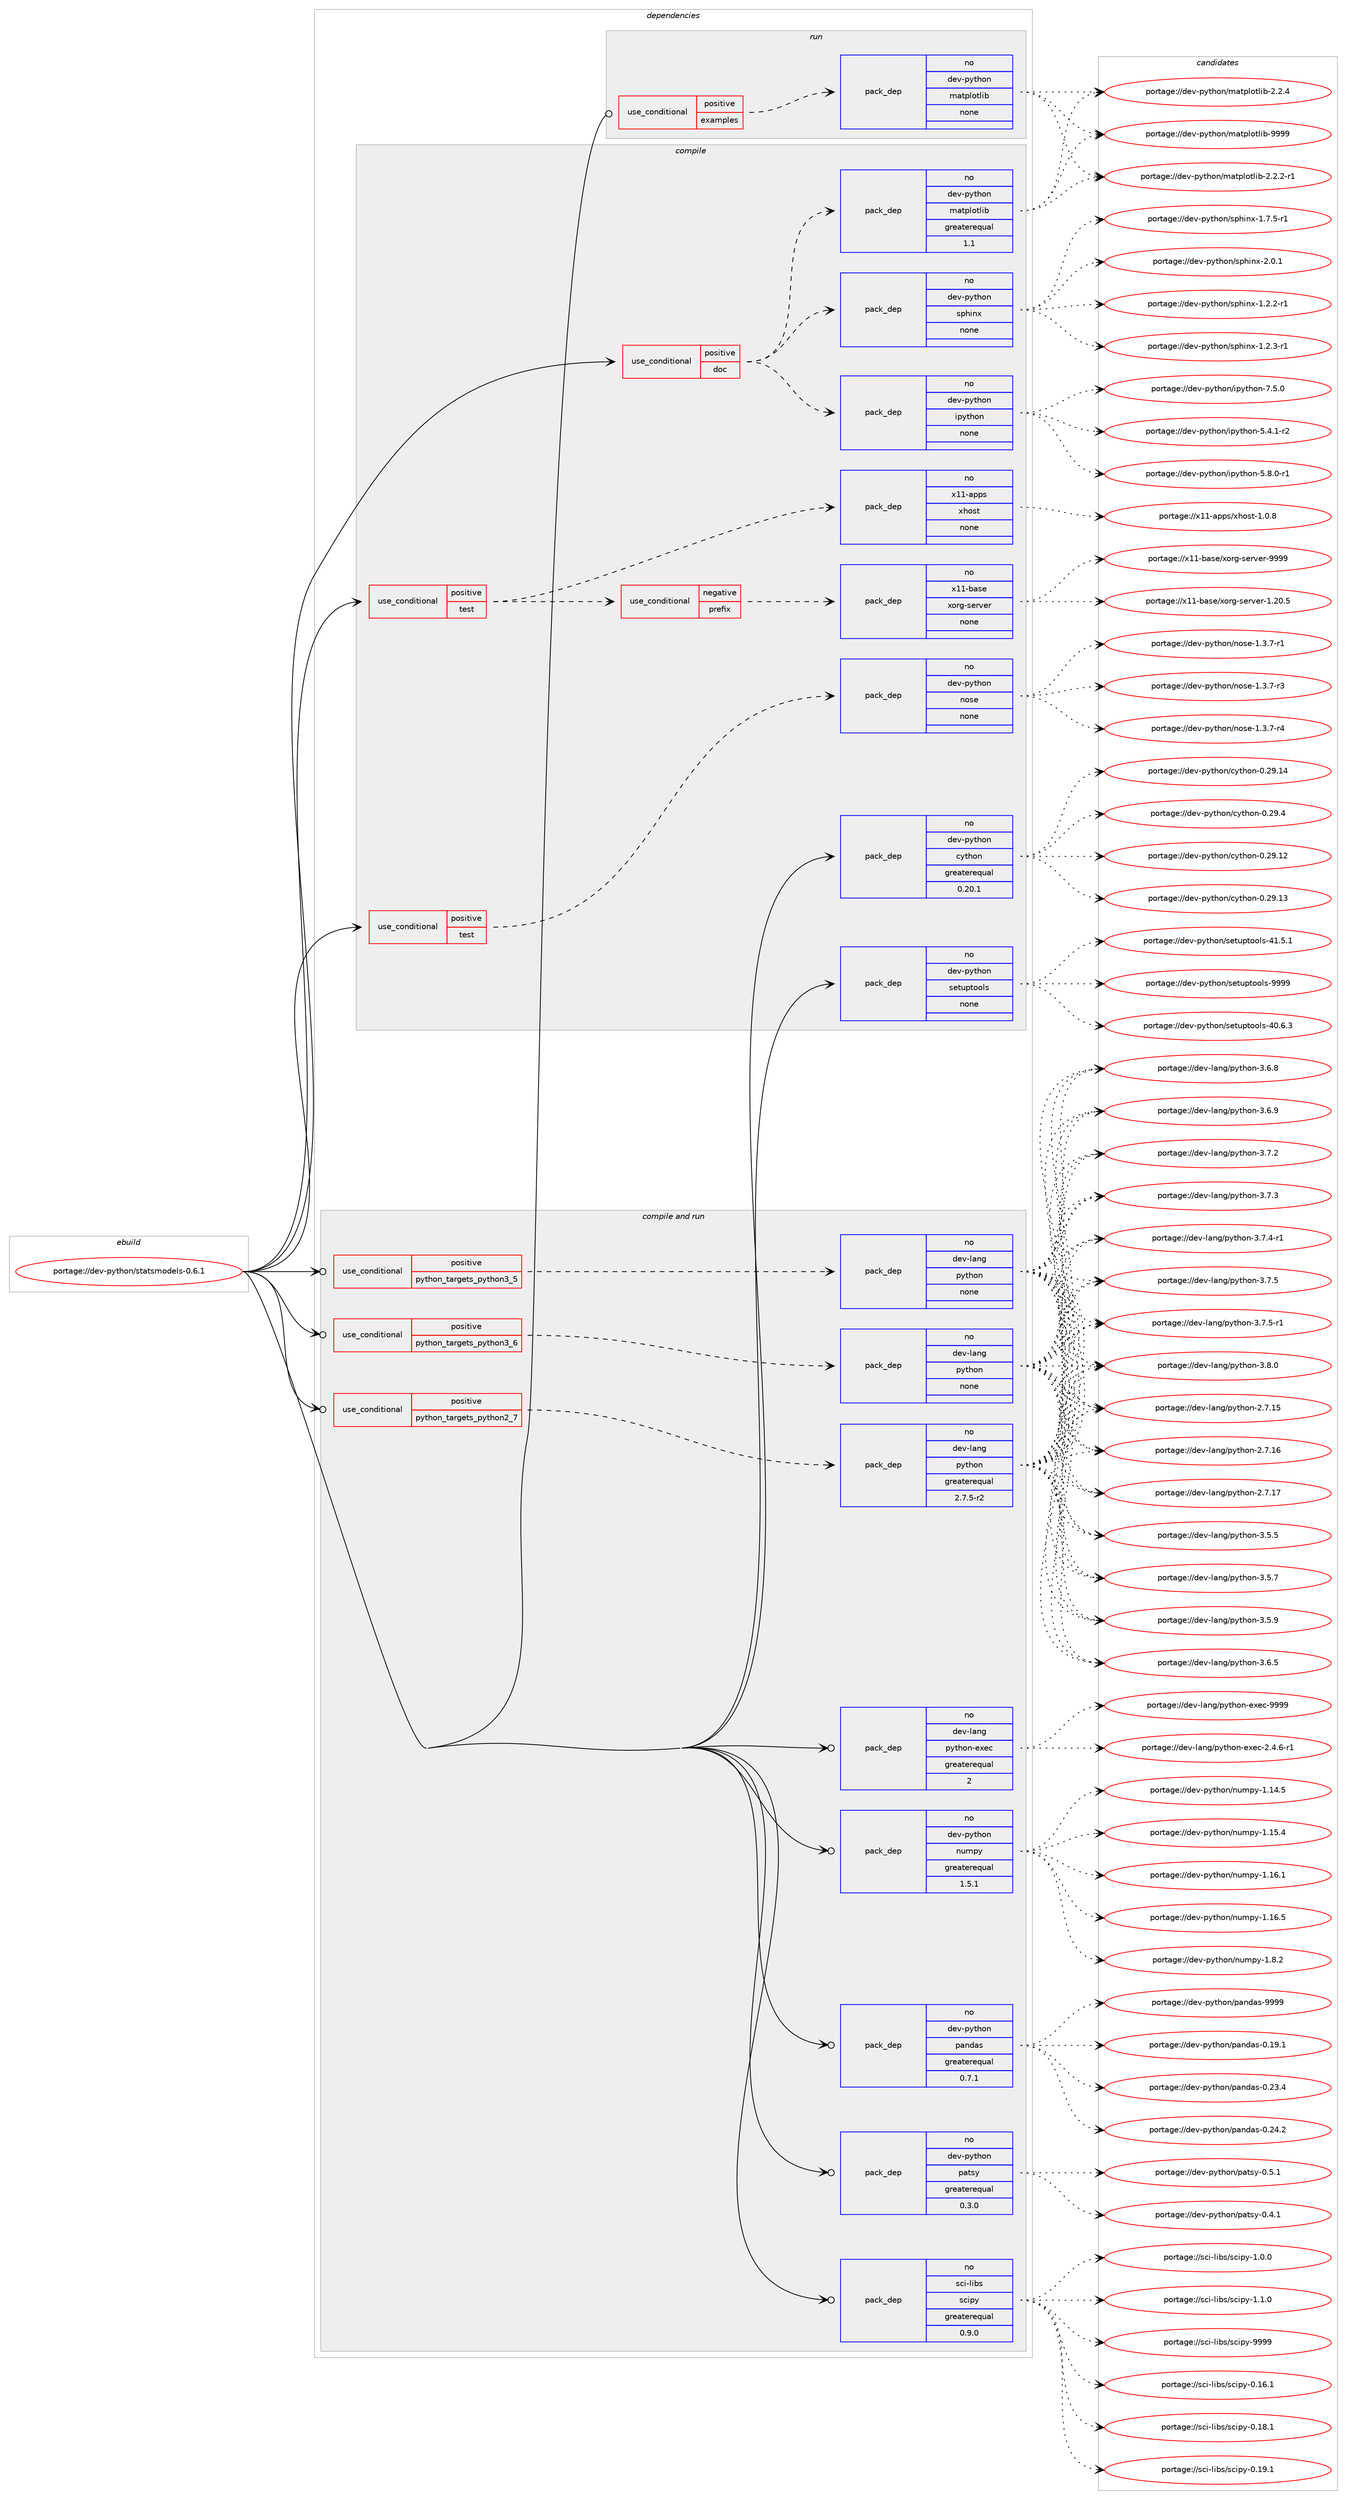 digraph prolog {

# *************
# Graph options
# *************

newrank=true;
concentrate=true;
compound=true;
graph [rankdir=LR,fontname=Helvetica,fontsize=10,ranksep=1.5];#, ranksep=2.5, nodesep=0.2];
edge  [arrowhead=vee];
node  [fontname=Helvetica,fontsize=10];

# **********
# The ebuild
# **********

subgraph cluster_leftcol {
color=gray;
rank=same;
label=<<i>ebuild</i>>;
id [label="portage://dev-python/statsmodels-0.6.1", color=red, width=4, href="../dev-python/statsmodels-0.6.1.svg"];
}

# ****************
# The dependencies
# ****************

subgraph cluster_midcol {
color=gray;
label=<<i>dependencies</i>>;
subgraph cluster_compile {
fillcolor="#eeeeee";
style=filled;
label=<<i>compile</i>>;
subgraph cond39251 {
dependency174162 [label=<<TABLE BORDER="0" CELLBORDER="1" CELLSPACING="0" CELLPADDING="4"><TR><TD ROWSPAN="3" CELLPADDING="10">use_conditional</TD></TR><TR><TD>positive</TD></TR><TR><TD>doc</TD></TR></TABLE>>, shape=none, color=red];
subgraph pack131508 {
dependency174163 [label=<<TABLE BORDER="0" CELLBORDER="1" CELLSPACING="0" CELLPADDING="4" WIDTH="220"><TR><TD ROWSPAN="6" CELLPADDING="30">pack_dep</TD></TR><TR><TD WIDTH="110">no</TD></TR><TR><TD>dev-python</TD></TR><TR><TD>matplotlib</TD></TR><TR><TD>greaterequal</TD></TR><TR><TD>1.1</TD></TR></TABLE>>, shape=none, color=blue];
}
dependency174162:e -> dependency174163:w [weight=20,style="dashed",arrowhead="vee"];
subgraph pack131509 {
dependency174164 [label=<<TABLE BORDER="0" CELLBORDER="1" CELLSPACING="0" CELLPADDING="4" WIDTH="220"><TR><TD ROWSPAN="6" CELLPADDING="30">pack_dep</TD></TR><TR><TD WIDTH="110">no</TD></TR><TR><TD>dev-python</TD></TR><TR><TD>sphinx</TD></TR><TR><TD>none</TD></TR><TR><TD></TD></TR></TABLE>>, shape=none, color=blue];
}
dependency174162:e -> dependency174164:w [weight=20,style="dashed",arrowhead="vee"];
subgraph pack131510 {
dependency174165 [label=<<TABLE BORDER="0" CELLBORDER="1" CELLSPACING="0" CELLPADDING="4" WIDTH="220"><TR><TD ROWSPAN="6" CELLPADDING="30">pack_dep</TD></TR><TR><TD WIDTH="110">no</TD></TR><TR><TD>dev-python</TD></TR><TR><TD>ipython</TD></TR><TR><TD>none</TD></TR><TR><TD></TD></TR></TABLE>>, shape=none, color=blue];
}
dependency174162:e -> dependency174165:w [weight=20,style="dashed",arrowhead="vee"];
}
id:e -> dependency174162:w [weight=20,style="solid",arrowhead="vee"];
subgraph cond39252 {
dependency174166 [label=<<TABLE BORDER="0" CELLBORDER="1" CELLSPACING="0" CELLPADDING="4"><TR><TD ROWSPAN="3" CELLPADDING="10">use_conditional</TD></TR><TR><TD>positive</TD></TR><TR><TD>test</TD></TR></TABLE>>, shape=none, color=red];
subgraph cond39253 {
dependency174167 [label=<<TABLE BORDER="0" CELLBORDER="1" CELLSPACING="0" CELLPADDING="4"><TR><TD ROWSPAN="3" CELLPADDING="10">use_conditional</TD></TR><TR><TD>negative</TD></TR><TR><TD>prefix</TD></TR></TABLE>>, shape=none, color=red];
subgraph pack131511 {
dependency174168 [label=<<TABLE BORDER="0" CELLBORDER="1" CELLSPACING="0" CELLPADDING="4" WIDTH="220"><TR><TD ROWSPAN="6" CELLPADDING="30">pack_dep</TD></TR><TR><TD WIDTH="110">no</TD></TR><TR><TD>x11-base</TD></TR><TR><TD>xorg-server</TD></TR><TR><TD>none</TD></TR><TR><TD></TD></TR></TABLE>>, shape=none, color=blue];
}
dependency174167:e -> dependency174168:w [weight=20,style="dashed",arrowhead="vee"];
}
dependency174166:e -> dependency174167:w [weight=20,style="dashed",arrowhead="vee"];
subgraph pack131512 {
dependency174169 [label=<<TABLE BORDER="0" CELLBORDER="1" CELLSPACING="0" CELLPADDING="4" WIDTH="220"><TR><TD ROWSPAN="6" CELLPADDING="30">pack_dep</TD></TR><TR><TD WIDTH="110">no</TD></TR><TR><TD>x11-apps</TD></TR><TR><TD>xhost</TD></TR><TR><TD>none</TD></TR><TR><TD></TD></TR></TABLE>>, shape=none, color=blue];
}
dependency174166:e -> dependency174169:w [weight=20,style="dashed",arrowhead="vee"];
}
id:e -> dependency174166:w [weight=20,style="solid",arrowhead="vee"];
subgraph cond39254 {
dependency174170 [label=<<TABLE BORDER="0" CELLBORDER="1" CELLSPACING="0" CELLPADDING="4"><TR><TD ROWSPAN="3" CELLPADDING="10">use_conditional</TD></TR><TR><TD>positive</TD></TR><TR><TD>test</TD></TR></TABLE>>, shape=none, color=red];
subgraph pack131513 {
dependency174171 [label=<<TABLE BORDER="0" CELLBORDER="1" CELLSPACING="0" CELLPADDING="4" WIDTH="220"><TR><TD ROWSPAN="6" CELLPADDING="30">pack_dep</TD></TR><TR><TD WIDTH="110">no</TD></TR><TR><TD>dev-python</TD></TR><TR><TD>nose</TD></TR><TR><TD>none</TD></TR><TR><TD></TD></TR></TABLE>>, shape=none, color=blue];
}
dependency174170:e -> dependency174171:w [weight=20,style="dashed",arrowhead="vee"];
}
id:e -> dependency174170:w [weight=20,style="solid",arrowhead="vee"];
subgraph pack131514 {
dependency174172 [label=<<TABLE BORDER="0" CELLBORDER="1" CELLSPACING="0" CELLPADDING="4" WIDTH="220"><TR><TD ROWSPAN="6" CELLPADDING="30">pack_dep</TD></TR><TR><TD WIDTH="110">no</TD></TR><TR><TD>dev-python</TD></TR><TR><TD>cython</TD></TR><TR><TD>greaterequal</TD></TR><TR><TD>0.20.1</TD></TR></TABLE>>, shape=none, color=blue];
}
id:e -> dependency174172:w [weight=20,style="solid",arrowhead="vee"];
subgraph pack131515 {
dependency174173 [label=<<TABLE BORDER="0" CELLBORDER="1" CELLSPACING="0" CELLPADDING="4" WIDTH="220"><TR><TD ROWSPAN="6" CELLPADDING="30">pack_dep</TD></TR><TR><TD WIDTH="110">no</TD></TR><TR><TD>dev-python</TD></TR><TR><TD>setuptools</TD></TR><TR><TD>none</TD></TR><TR><TD></TD></TR></TABLE>>, shape=none, color=blue];
}
id:e -> dependency174173:w [weight=20,style="solid",arrowhead="vee"];
}
subgraph cluster_compileandrun {
fillcolor="#eeeeee";
style=filled;
label=<<i>compile and run</i>>;
subgraph cond39255 {
dependency174174 [label=<<TABLE BORDER="0" CELLBORDER="1" CELLSPACING="0" CELLPADDING="4"><TR><TD ROWSPAN="3" CELLPADDING="10">use_conditional</TD></TR><TR><TD>positive</TD></TR><TR><TD>python_targets_python2_7</TD></TR></TABLE>>, shape=none, color=red];
subgraph pack131516 {
dependency174175 [label=<<TABLE BORDER="0" CELLBORDER="1" CELLSPACING="0" CELLPADDING="4" WIDTH="220"><TR><TD ROWSPAN="6" CELLPADDING="30">pack_dep</TD></TR><TR><TD WIDTH="110">no</TD></TR><TR><TD>dev-lang</TD></TR><TR><TD>python</TD></TR><TR><TD>greaterequal</TD></TR><TR><TD>2.7.5-r2</TD></TR></TABLE>>, shape=none, color=blue];
}
dependency174174:e -> dependency174175:w [weight=20,style="dashed",arrowhead="vee"];
}
id:e -> dependency174174:w [weight=20,style="solid",arrowhead="odotvee"];
subgraph cond39256 {
dependency174176 [label=<<TABLE BORDER="0" CELLBORDER="1" CELLSPACING="0" CELLPADDING="4"><TR><TD ROWSPAN="3" CELLPADDING="10">use_conditional</TD></TR><TR><TD>positive</TD></TR><TR><TD>python_targets_python3_5</TD></TR></TABLE>>, shape=none, color=red];
subgraph pack131517 {
dependency174177 [label=<<TABLE BORDER="0" CELLBORDER="1" CELLSPACING="0" CELLPADDING="4" WIDTH="220"><TR><TD ROWSPAN="6" CELLPADDING="30">pack_dep</TD></TR><TR><TD WIDTH="110">no</TD></TR><TR><TD>dev-lang</TD></TR><TR><TD>python</TD></TR><TR><TD>none</TD></TR><TR><TD></TD></TR></TABLE>>, shape=none, color=blue];
}
dependency174176:e -> dependency174177:w [weight=20,style="dashed",arrowhead="vee"];
}
id:e -> dependency174176:w [weight=20,style="solid",arrowhead="odotvee"];
subgraph cond39257 {
dependency174178 [label=<<TABLE BORDER="0" CELLBORDER="1" CELLSPACING="0" CELLPADDING="4"><TR><TD ROWSPAN="3" CELLPADDING="10">use_conditional</TD></TR><TR><TD>positive</TD></TR><TR><TD>python_targets_python3_6</TD></TR></TABLE>>, shape=none, color=red];
subgraph pack131518 {
dependency174179 [label=<<TABLE BORDER="0" CELLBORDER="1" CELLSPACING="0" CELLPADDING="4" WIDTH="220"><TR><TD ROWSPAN="6" CELLPADDING="30">pack_dep</TD></TR><TR><TD WIDTH="110">no</TD></TR><TR><TD>dev-lang</TD></TR><TR><TD>python</TD></TR><TR><TD>none</TD></TR><TR><TD></TD></TR></TABLE>>, shape=none, color=blue];
}
dependency174178:e -> dependency174179:w [weight=20,style="dashed",arrowhead="vee"];
}
id:e -> dependency174178:w [weight=20,style="solid",arrowhead="odotvee"];
subgraph pack131519 {
dependency174180 [label=<<TABLE BORDER="0" CELLBORDER="1" CELLSPACING="0" CELLPADDING="4" WIDTH="220"><TR><TD ROWSPAN="6" CELLPADDING="30">pack_dep</TD></TR><TR><TD WIDTH="110">no</TD></TR><TR><TD>dev-lang</TD></TR><TR><TD>python-exec</TD></TR><TR><TD>greaterequal</TD></TR><TR><TD>2</TD></TR></TABLE>>, shape=none, color=blue];
}
id:e -> dependency174180:w [weight=20,style="solid",arrowhead="odotvee"];
subgraph pack131520 {
dependency174181 [label=<<TABLE BORDER="0" CELLBORDER="1" CELLSPACING="0" CELLPADDING="4" WIDTH="220"><TR><TD ROWSPAN="6" CELLPADDING="30">pack_dep</TD></TR><TR><TD WIDTH="110">no</TD></TR><TR><TD>dev-python</TD></TR><TR><TD>numpy</TD></TR><TR><TD>greaterequal</TD></TR><TR><TD>1.5.1</TD></TR></TABLE>>, shape=none, color=blue];
}
id:e -> dependency174181:w [weight=20,style="solid",arrowhead="odotvee"];
subgraph pack131521 {
dependency174182 [label=<<TABLE BORDER="0" CELLBORDER="1" CELLSPACING="0" CELLPADDING="4" WIDTH="220"><TR><TD ROWSPAN="6" CELLPADDING="30">pack_dep</TD></TR><TR><TD WIDTH="110">no</TD></TR><TR><TD>dev-python</TD></TR><TR><TD>pandas</TD></TR><TR><TD>greaterequal</TD></TR><TR><TD>0.7.1</TD></TR></TABLE>>, shape=none, color=blue];
}
id:e -> dependency174182:w [weight=20,style="solid",arrowhead="odotvee"];
subgraph pack131522 {
dependency174183 [label=<<TABLE BORDER="0" CELLBORDER="1" CELLSPACING="0" CELLPADDING="4" WIDTH="220"><TR><TD ROWSPAN="6" CELLPADDING="30">pack_dep</TD></TR><TR><TD WIDTH="110">no</TD></TR><TR><TD>dev-python</TD></TR><TR><TD>patsy</TD></TR><TR><TD>greaterequal</TD></TR><TR><TD>0.3.0</TD></TR></TABLE>>, shape=none, color=blue];
}
id:e -> dependency174183:w [weight=20,style="solid",arrowhead="odotvee"];
subgraph pack131523 {
dependency174184 [label=<<TABLE BORDER="0" CELLBORDER="1" CELLSPACING="0" CELLPADDING="4" WIDTH="220"><TR><TD ROWSPAN="6" CELLPADDING="30">pack_dep</TD></TR><TR><TD WIDTH="110">no</TD></TR><TR><TD>sci-libs</TD></TR><TR><TD>scipy</TD></TR><TR><TD>greaterequal</TD></TR><TR><TD>0.9.0</TD></TR></TABLE>>, shape=none, color=blue];
}
id:e -> dependency174184:w [weight=20,style="solid",arrowhead="odotvee"];
}
subgraph cluster_run {
fillcolor="#eeeeee";
style=filled;
label=<<i>run</i>>;
subgraph cond39258 {
dependency174185 [label=<<TABLE BORDER="0" CELLBORDER="1" CELLSPACING="0" CELLPADDING="4"><TR><TD ROWSPAN="3" CELLPADDING="10">use_conditional</TD></TR><TR><TD>positive</TD></TR><TR><TD>examples</TD></TR></TABLE>>, shape=none, color=red];
subgraph pack131524 {
dependency174186 [label=<<TABLE BORDER="0" CELLBORDER="1" CELLSPACING="0" CELLPADDING="4" WIDTH="220"><TR><TD ROWSPAN="6" CELLPADDING="30">pack_dep</TD></TR><TR><TD WIDTH="110">no</TD></TR><TR><TD>dev-python</TD></TR><TR><TD>matplotlib</TD></TR><TR><TD>none</TD></TR><TR><TD></TD></TR></TABLE>>, shape=none, color=blue];
}
dependency174185:e -> dependency174186:w [weight=20,style="dashed",arrowhead="vee"];
}
id:e -> dependency174185:w [weight=20,style="solid",arrowhead="odot"];
}
}

# **************
# The candidates
# **************

subgraph cluster_choices {
rank=same;
color=gray;
label=<<i>candidates</i>>;

subgraph choice131508 {
color=black;
nodesep=1;
choiceportage100101118451121211161041111104710997116112108111116108105984550465046504511449 [label="portage://dev-python/matplotlib-2.2.2-r1", color=red, width=4,href="../dev-python/matplotlib-2.2.2-r1.svg"];
choiceportage10010111845112121116104111110471099711611210811111610810598455046504652 [label="portage://dev-python/matplotlib-2.2.4", color=red, width=4,href="../dev-python/matplotlib-2.2.4.svg"];
choiceportage100101118451121211161041111104710997116112108111116108105984557575757 [label="portage://dev-python/matplotlib-9999", color=red, width=4,href="../dev-python/matplotlib-9999.svg"];
dependency174163:e -> choiceportage100101118451121211161041111104710997116112108111116108105984550465046504511449:w [style=dotted,weight="100"];
dependency174163:e -> choiceportage10010111845112121116104111110471099711611210811111610810598455046504652:w [style=dotted,weight="100"];
dependency174163:e -> choiceportage100101118451121211161041111104710997116112108111116108105984557575757:w [style=dotted,weight="100"];
}
subgraph choice131509 {
color=black;
nodesep=1;
choiceportage10010111845112121116104111110471151121041051101204549465046504511449 [label="portage://dev-python/sphinx-1.2.2-r1", color=red, width=4,href="../dev-python/sphinx-1.2.2-r1.svg"];
choiceportage10010111845112121116104111110471151121041051101204549465046514511449 [label="portage://dev-python/sphinx-1.2.3-r1", color=red, width=4,href="../dev-python/sphinx-1.2.3-r1.svg"];
choiceportage10010111845112121116104111110471151121041051101204549465546534511449 [label="portage://dev-python/sphinx-1.7.5-r1", color=red, width=4,href="../dev-python/sphinx-1.7.5-r1.svg"];
choiceportage1001011184511212111610411111047115112104105110120455046484649 [label="portage://dev-python/sphinx-2.0.1", color=red, width=4,href="../dev-python/sphinx-2.0.1.svg"];
dependency174164:e -> choiceportage10010111845112121116104111110471151121041051101204549465046504511449:w [style=dotted,weight="100"];
dependency174164:e -> choiceportage10010111845112121116104111110471151121041051101204549465046514511449:w [style=dotted,weight="100"];
dependency174164:e -> choiceportage10010111845112121116104111110471151121041051101204549465546534511449:w [style=dotted,weight="100"];
dependency174164:e -> choiceportage1001011184511212111610411111047115112104105110120455046484649:w [style=dotted,weight="100"];
}
subgraph choice131510 {
color=black;
nodesep=1;
choiceportage10010111845112121116104111110471051121211161041111104553465246494511450 [label="portage://dev-python/ipython-5.4.1-r2", color=red, width=4,href="../dev-python/ipython-5.4.1-r2.svg"];
choiceportage10010111845112121116104111110471051121211161041111104553465646484511449 [label="portage://dev-python/ipython-5.8.0-r1", color=red, width=4,href="../dev-python/ipython-5.8.0-r1.svg"];
choiceportage1001011184511212111610411111047105112121116104111110455546534648 [label="portage://dev-python/ipython-7.5.0", color=red, width=4,href="../dev-python/ipython-7.5.0.svg"];
dependency174165:e -> choiceportage10010111845112121116104111110471051121211161041111104553465246494511450:w [style=dotted,weight="100"];
dependency174165:e -> choiceportage10010111845112121116104111110471051121211161041111104553465646484511449:w [style=dotted,weight="100"];
dependency174165:e -> choiceportage1001011184511212111610411111047105112121116104111110455546534648:w [style=dotted,weight="100"];
}
subgraph choice131511 {
color=black;
nodesep=1;
choiceportage1204949459897115101471201111141034511510111411810111445494650484653 [label="portage://x11-base/xorg-server-1.20.5", color=red, width=4,href="../x11-base/xorg-server-1.20.5.svg"];
choiceportage120494945989711510147120111114103451151011141181011144557575757 [label="portage://x11-base/xorg-server-9999", color=red, width=4,href="../x11-base/xorg-server-9999.svg"];
dependency174168:e -> choiceportage1204949459897115101471201111141034511510111411810111445494650484653:w [style=dotted,weight="100"];
dependency174168:e -> choiceportage120494945989711510147120111114103451151011141181011144557575757:w [style=dotted,weight="100"];
}
subgraph choice131512 {
color=black;
nodesep=1;
choiceportage1204949459711211211547120104111115116454946484656 [label="portage://x11-apps/xhost-1.0.8", color=red, width=4,href="../x11-apps/xhost-1.0.8.svg"];
dependency174169:e -> choiceportage1204949459711211211547120104111115116454946484656:w [style=dotted,weight="100"];
}
subgraph choice131513 {
color=black;
nodesep=1;
choiceportage10010111845112121116104111110471101111151014549465146554511449 [label="portage://dev-python/nose-1.3.7-r1", color=red, width=4,href="../dev-python/nose-1.3.7-r1.svg"];
choiceportage10010111845112121116104111110471101111151014549465146554511451 [label="portage://dev-python/nose-1.3.7-r3", color=red, width=4,href="../dev-python/nose-1.3.7-r3.svg"];
choiceportage10010111845112121116104111110471101111151014549465146554511452 [label="portage://dev-python/nose-1.3.7-r4", color=red, width=4,href="../dev-python/nose-1.3.7-r4.svg"];
dependency174171:e -> choiceportage10010111845112121116104111110471101111151014549465146554511449:w [style=dotted,weight="100"];
dependency174171:e -> choiceportage10010111845112121116104111110471101111151014549465146554511451:w [style=dotted,weight="100"];
dependency174171:e -> choiceportage10010111845112121116104111110471101111151014549465146554511452:w [style=dotted,weight="100"];
}
subgraph choice131514 {
color=black;
nodesep=1;
choiceportage1001011184511212111610411111047991211161041111104548465057464950 [label="portage://dev-python/cython-0.29.12", color=red, width=4,href="../dev-python/cython-0.29.12.svg"];
choiceportage1001011184511212111610411111047991211161041111104548465057464951 [label="portage://dev-python/cython-0.29.13", color=red, width=4,href="../dev-python/cython-0.29.13.svg"];
choiceportage1001011184511212111610411111047991211161041111104548465057464952 [label="portage://dev-python/cython-0.29.14", color=red, width=4,href="../dev-python/cython-0.29.14.svg"];
choiceportage10010111845112121116104111110479912111610411111045484650574652 [label="portage://dev-python/cython-0.29.4", color=red, width=4,href="../dev-python/cython-0.29.4.svg"];
dependency174172:e -> choiceportage1001011184511212111610411111047991211161041111104548465057464950:w [style=dotted,weight="100"];
dependency174172:e -> choiceportage1001011184511212111610411111047991211161041111104548465057464951:w [style=dotted,weight="100"];
dependency174172:e -> choiceportage1001011184511212111610411111047991211161041111104548465057464952:w [style=dotted,weight="100"];
dependency174172:e -> choiceportage10010111845112121116104111110479912111610411111045484650574652:w [style=dotted,weight="100"];
}
subgraph choice131515 {
color=black;
nodesep=1;
choiceportage100101118451121211161041111104711510111611711211611111110811545524846544651 [label="portage://dev-python/setuptools-40.6.3", color=red, width=4,href="../dev-python/setuptools-40.6.3.svg"];
choiceportage100101118451121211161041111104711510111611711211611111110811545524946534649 [label="portage://dev-python/setuptools-41.5.1", color=red, width=4,href="../dev-python/setuptools-41.5.1.svg"];
choiceportage10010111845112121116104111110471151011161171121161111111081154557575757 [label="portage://dev-python/setuptools-9999", color=red, width=4,href="../dev-python/setuptools-9999.svg"];
dependency174173:e -> choiceportage100101118451121211161041111104711510111611711211611111110811545524846544651:w [style=dotted,weight="100"];
dependency174173:e -> choiceportage100101118451121211161041111104711510111611711211611111110811545524946534649:w [style=dotted,weight="100"];
dependency174173:e -> choiceportage10010111845112121116104111110471151011161171121161111111081154557575757:w [style=dotted,weight="100"];
}
subgraph choice131516 {
color=black;
nodesep=1;
choiceportage10010111845108971101034711212111610411111045504655464953 [label="portage://dev-lang/python-2.7.15", color=red, width=4,href="../dev-lang/python-2.7.15.svg"];
choiceportage10010111845108971101034711212111610411111045504655464954 [label="portage://dev-lang/python-2.7.16", color=red, width=4,href="../dev-lang/python-2.7.16.svg"];
choiceportage10010111845108971101034711212111610411111045504655464955 [label="portage://dev-lang/python-2.7.17", color=red, width=4,href="../dev-lang/python-2.7.17.svg"];
choiceportage100101118451089711010347112121116104111110455146534653 [label="portage://dev-lang/python-3.5.5", color=red, width=4,href="../dev-lang/python-3.5.5.svg"];
choiceportage100101118451089711010347112121116104111110455146534655 [label="portage://dev-lang/python-3.5.7", color=red, width=4,href="../dev-lang/python-3.5.7.svg"];
choiceportage100101118451089711010347112121116104111110455146534657 [label="portage://dev-lang/python-3.5.9", color=red, width=4,href="../dev-lang/python-3.5.9.svg"];
choiceportage100101118451089711010347112121116104111110455146544653 [label="portage://dev-lang/python-3.6.5", color=red, width=4,href="../dev-lang/python-3.6.5.svg"];
choiceportage100101118451089711010347112121116104111110455146544656 [label="portage://dev-lang/python-3.6.8", color=red, width=4,href="../dev-lang/python-3.6.8.svg"];
choiceportage100101118451089711010347112121116104111110455146544657 [label="portage://dev-lang/python-3.6.9", color=red, width=4,href="../dev-lang/python-3.6.9.svg"];
choiceportage100101118451089711010347112121116104111110455146554650 [label="portage://dev-lang/python-3.7.2", color=red, width=4,href="../dev-lang/python-3.7.2.svg"];
choiceportage100101118451089711010347112121116104111110455146554651 [label="portage://dev-lang/python-3.7.3", color=red, width=4,href="../dev-lang/python-3.7.3.svg"];
choiceportage1001011184510897110103471121211161041111104551465546524511449 [label="portage://dev-lang/python-3.7.4-r1", color=red, width=4,href="../dev-lang/python-3.7.4-r1.svg"];
choiceportage100101118451089711010347112121116104111110455146554653 [label="portage://dev-lang/python-3.7.5", color=red, width=4,href="../dev-lang/python-3.7.5.svg"];
choiceportage1001011184510897110103471121211161041111104551465546534511449 [label="portage://dev-lang/python-3.7.5-r1", color=red, width=4,href="../dev-lang/python-3.7.5-r1.svg"];
choiceportage100101118451089711010347112121116104111110455146564648 [label="portage://dev-lang/python-3.8.0", color=red, width=4,href="../dev-lang/python-3.8.0.svg"];
dependency174175:e -> choiceportage10010111845108971101034711212111610411111045504655464953:w [style=dotted,weight="100"];
dependency174175:e -> choiceportage10010111845108971101034711212111610411111045504655464954:w [style=dotted,weight="100"];
dependency174175:e -> choiceportage10010111845108971101034711212111610411111045504655464955:w [style=dotted,weight="100"];
dependency174175:e -> choiceportage100101118451089711010347112121116104111110455146534653:w [style=dotted,weight="100"];
dependency174175:e -> choiceportage100101118451089711010347112121116104111110455146534655:w [style=dotted,weight="100"];
dependency174175:e -> choiceportage100101118451089711010347112121116104111110455146534657:w [style=dotted,weight="100"];
dependency174175:e -> choiceportage100101118451089711010347112121116104111110455146544653:w [style=dotted,weight="100"];
dependency174175:e -> choiceportage100101118451089711010347112121116104111110455146544656:w [style=dotted,weight="100"];
dependency174175:e -> choiceportage100101118451089711010347112121116104111110455146544657:w [style=dotted,weight="100"];
dependency174175:e -> choiceportage100101118451089711010347112121116104111110455146554650:w [style=dotted,weight="100"];
dependency174175:e -> choiceportage100101118451089711010347112121116104111110455146554651:w [style=dotted,weight="100"];
dependency174175:e -> choiceportage1001011184510897110103471121211161041111104551465546524511449:w [style=dotted,weight="100"];
dependency174175:e -> choiceportage100101118451089711010347112121116104111110455146554653:w [style=dotted,weight="100"];
dependency174175:e -> choiceportage1001011184510897110103471121211161041111104551465546534511449:w [style=dotted,weight="100"];
dependency174175:e -> choiceportage100101118451089711010347112121116104111110455146564648:w [style=dotted,weight="100"];
}
subgraph choice131517 {
color=black;
nodesep=1;
choiceportage10010111845108971101034711212111610411111045504655464953 [label="portage://dev-lang/python-2.7.15", color=red, width=4,href="../dev-lang/python-2.7.15.svg"];
choiceportage10010111845108971101034711212111610411111045504655464954 [label="portage://dev-lang/python-2.7.16", color=red, width=4,href="../dev-lang/python-2.7.16.svg"];
choiceportage10010111845108971101034711212111610411111045504655464955 [label="portage://dev-lang/python-2.7.17", color=red, width=4,href="../dev-lang/python-2.7.17.svg"];
choiceportage100101118451089711010347112121116104111110455146534653 [label="portage://dev-lang/python-3.5.5", color=red, width=4,href="../dev-lang/python-3.5.5.svg"];
choiceportage100101118451089711010347112121116104111110455146534655 [label="portage://dev-lang/python-3.5.7", color=red, width=4,href="../dev-lang/python-3.5.7.svg"];
choiceportage100101118451089711010347112121116104111110455146534657 [label="portage://dev-lang/python-3.5.9", color=red, width=4,href="../dev-lang/python-3.5.9.svg"];
choiceportage100101118451089711010347112121116104111110455146544653 [label="portage://dev-lang/python-3.6.5", color=red, width=4,href="../dev-lang/python-3.6.5.svg"];
choiceportage100101118451089711010347112121116104111110455146544656 [label="portage://dev-lang/python-3.6.8", color=red, width=4,href="../dev-lang/python-3.6.8.svg"];
choiceportage100101118451089711010347112121116104111110455146544657 [label="portage://dev-lang/python-3.6.9", color=red, width=4,href="../dev-lang/python-3.6.9.svg"];
choiceportage100101118451089711010347112121116104111110455146554650 [label="portage://dev-lang/python-3.7.2", color=red, width=4,href="../dev-lang/python-3.7.2.svg"];
choiceportage100101118451089711010347112121116104111110455146554651 [label="portage://dev-lang/python-3.7.3", color=red, width=4,href="../dev-lang/python-3.7.3.svg"];
choiceportage1001011184510897110103471121211161041111104551465546524511449 [label="portage://dev-lang/python-3.7.4-r1", color=red, width=4,href="../dev-lang/python-3.7.4-r1.svg"];
choiceportage100101118451089711010347112121116104111110455146554653 [label="portage://dev-lang/python-3.7.5", color=red, width=4,href="../dev-lang/python-3.7.5.svg"];
choiceportage1001011184510897110103471121211161041111104551465546534511449 [label="portage://dev-lang/python-3.7.5-r1", color=red, width=4,href="../dev-lang/python-3.7.5-r1.svg"];
choiceportage100101118451089711010347112121116104111110455146564648 [label="portage://dev-lang/python-3.8.0", color=red, width=4,href="../dev-lang/python-3.8.0.svg"];
dependency174177:e -> choiceportage10010111845108971101034711212111610411111045504655464953:w [style=dotted,weight="100"];
dependency174177:e -> choiceportage10010111845108971101034711212111610411111045504655464954:w [style=dotted,weight="100"];
dependency174177:e -> choiceportage10010111845108971101034711212111610411111045504655464955:w [style=dotted,weight="100"];
dependency174177:e -> choiceportage100101118451089711010347112121116104111110455146534653:w [style=dotted,weight="100"];
dependency174177:e -> choiceportage100101118451089711010347112121116104111110455146534655:w [style=dotted,weight="100"];
dependency174177:e -> choiceportage100101118451089711010347112121116104111110455146534657:w [style=dotted,weight="100"];
dependency174177:e -> choiceportage100101118451089711010347112121116104111110455146544653:w [style=dotted,weight="100"];
dependency174177:e -> choiceportage100101118451089711010347112121116104111110455146544656:w [style=dotted,weight="100"];
dependency174177:e -> choiceportage100101118451089711010347112121116104111110455146544657:w [style=dotted,weight="100"];
dependency174177:e -> choiceportage100101118451089711010347112121116104111110455146554650:w [style=dotted,weight="100"];
dependency174177:e -> choiceportage100101118451089711010347112121116104111110455146554651:w [style=dotted,weight="100"];
dependency174177:e -> choiceportage1001011184510897110103471121211161041111104551465546524511449:w [style=dotted,weight="100"];
dependency174177:e -> choiceportage100101118451089711010347112121116104111110455146554653:w [style=dotted,weight="100"];
dependency174177:e -> choiceportage1001011184510897110103471121211161041111104551465546534511449:w [style=dotted,weight="100"];
dependency174177:e -> choiceportage100101118451089711010347112121116104111110455146564648:w [style=dotted,weight="100"];
}
subgraph choice131518 {
color=black;
nodesep=1;
choiceportage10010111845108971101034711212111610411111045504655464953 [label="portage://dev-lang/python-2.7.15", color=red, width=4,href="../dev-lang/python-2.7.15.svg"];
choiceportage10010111845108971101034711212111610411111045504655464954 [label="portage://dev-lang/python-2.7.16", color=red, width=4,href="../dev-lang/python-2.7.16.svg"];
choiceportage10010111845108971101034711212111610411111045504655464955 [label="portage://dev-lang/python-2.7.17", color=red, width=4,href="../dev-lang/python-2.7.17.svg"];
choiceportage100101118451089711010347112121116104111110455146534653 [label="portage://dev-lang/python-3.5.5", color=red, width=4,href="../dev-lang/python-3.5.5.svg"];
choiceportage100101118451089711010347112121116104111110455146534655 [label="portage://dev-lang/python-3.5.7", color=red, width=4,href="../dev-lang/python-3.5.7.svg"];
choiceportage100101118451089711010347112121116104111110455146534657 [label="portage://dev-lang/python-3.5.9", color=red, width=4,href="../dev-lang/python-3.5.9.svg"];
choiceportage100101118451089711010347112121116104111110455146544653 [label="portage://dev-lang/python-3.6.5", color=red, width=4,href="../dev-lang/python-3.6.5.svg"];
choiceportage100101118451089711010347112121116104111110455146544656 [label="portage://dev-lang/python-3.6.8", color=red, width=4,href="../dev-lang/python-3.6.8.svg"];
choiceportage100101118451089711010347112121116104111110455146544657 [label="portage://dev-lang/python-3.6.9", color=red, width=4,href="../dev-lang/python-3.6.9.svg"];
choiceportage100101118451089711010347112121116104111110455146554650 [label="portage://dev-lang/python-3.7.2", color=red, width=4,href="../dev-lang/python-3.7.2.svg"];
choiceportage100101118451089711010347112121116104111110455146554651 [label="portage://dev-lang/python-3.7.3", color=red, width=4,href="../dev-lang/python-3.7.3.svg"];
choiceportage1001011184510897110103471121211161041111104551465546524511449 [label="portage://dev-lang/python-3.7.4-r1", color=red, width=4,href="../dev-lang/python-3.7.4-r1.svg"];
choiceportage100101118451089711010347112121116104111110455146554653 [label="portage://dev-lang/python-3.7.5", color=red, width=4,href="../dev-lang/python-3.7.5.svg"];
choiceportage1001011184510897110103471121211161041111104551465546534511449 [label="portage://dev-lang/python-3.7.5-r1", color=red, width=4,href="../dev-lang/python-3.7.5-r1.svg"];
choiceportage100101118451089711010347112121116104111110455146564648 [label="portage://dev-lang/python-3.8.0", color=red, width=4,href="../dev-lang/python-3.8.0.svg"];
dependency174179:e -> choiceportage10010111845108971101034711212111610411111045504655464953:w [style=dotted,weight="100"];
dependency174179:e -> choiceportage10010111845108971101034711212111610411111045504655464954:w [style=dotted,weight="100"];
dependency174179:e -> choiceportage10010111845108971101034711212111610411111045504655464955:w [style=dotted,weight="100"];
dependency174179:e -> choiceportage100101118451089711010347112121116104111110455146534653:w [style=dotted,weight="100"];
dependency174179:e -> choiceportage100101118451089711010347112121116104111110455146534655:w [style=dotted,weight="100"];
dependency174179:e -> choiceportage100101118451089711010347112121116104111110455146534657:w [style=dotted,weight="100"];
dependency174179:e -> choiceportage100101118451089711010347112121116104111110455146544653:w [style=dotted,weight="100"];
dependency174179:e -> choiceportage100101118451089711010347112121116104111110455146544656:w [style=dotted,weight="100"];
dependency174179:e -> choiceportage100101118451089711010347112121116104111110455146544657:w [style=dotted,weight="100"];
dependency174179:e -> choiceportage100101118451089711010347112121116104111110455146554650:w [style=dotted,weight="100"];
dependency174179:e -> choiceportage100101118451089711010347112121116104111110455146554651:w [style=dotted,weight="100"];
dependency174179:e -> choiceportage1001011184510897110103471121211161041111104551465546524511449:w [style=dotted,weight="100"];
dependency174179:e -> choiceportage100101118451089711010347112121116104111110455146554653:w [style=dotted,weight="100"];
dependency174179:e -> choiceportage1001011184510897110103471121211161041111104551465546534511449:w [style=dotted,weight="100"];
dependency174179:e -> choiceportage100101118451089711010347112121116104111110455146564648:w [style=dotted,weight="100"];
}
subgraph choice131519 {
color=black;
nodesep=1;
choiceportage10010111845108971101034711212111610411111045101120101994550465246544511449 [label="portage://dev-lang/python-exec-2.4.6-r1", color=red, width=4,href="../dev-lang/python-exec-2.4.6-r1.svg"];
choiceportage10010111845108971101034711212111610411111045101120101994557575757 [label="portage://dev-lang/python-exec-9999", color=red, width=4,href="../dev-lang/python-exec-9999.svg"];
dependency174180:e -> choiceportage10010111845108971101034711212111610411111045101120101994550465246544511449:w [style=dotted,weight="100"];
dependency174180:e -> choiceportage10010111845108971101034711212111610411111045101120101994557575757:w [style=dotted,weight="100"];
}
subgraph choice131520 {
color=black;
nodesep=1;
choiceportage100101118451121211161041111104711011710911212145494649524653 [label="portage://dev-python/numpy-1.14.5", color=red, width=4,href="../dev-python/numpy-1.14.5.svg"];
choiceportage100101118451121211161041111104711011710911212145494649534652 [label="portage://dev-python/numpy-1.15.4", color=red, width=4,href="../dev-python/numpy-1.15.4.svg"];
choiceportage100101118451121211161041111104711011710911212145494649544649 [label="portage://dev-python/numpy-1.16.1", color=red, width=4,href="../dev-python/numpy-1.16.1.svg"];
choiceportage100101118451121211161041111104711011710911212145494649544653 [label="portage://dev-python/numpy-1.16.5", color=red, width=4,href="../dev-python/numpy-1.16.5.svg"];
choiceportage1001011184511212111610411111047110117109112121454946564650 [label="portage://dev-python/numpy-1.8.2", color=red, width=4,href="../dev-python/numpy-1.8.2.svg"];
dependency174181:e -> choiceportage100101118451121211161041111104711011710911212145494649524653:w [style=dotted,weight="100"];
dependency174181:e -> choiceportage100101118451121211161041111104711011710911212145494649534652:w [style=dotted,weight="100"];
dependency174181:e -> choiceportage100101118451121211161041111104711011710911212145494649544649:w [style=dotted,weight="100"];
dependency174181:e -> choiceportage100101118451121211161041111104711011710911212145494649544653:w [style=dotted,weight="100"];
dependency174181:e -> choiceportage1001011184511212111610411111047110117109112121454946564650:w [style=dotted,weight="100"];
}
subgraph choice131521 {
color=black;
nodesep=1;
choiceportage1001011184511212111610411111047112971101009711545484649574649 [label="portage://dev-python/pandas-0.19.1", color=red, width=4,href="../dev-python/pandas-0.19.1.svg"];
choiceportage1001011184511212111610411111047112971101009711545484650514652 [label="portage://dev-python/pandas-0.23.4", color=red, width=4,href="../dev-python/pandas-0.23.4.svg"];
choiceportage1001011184511212111610411111047112971101009711545484650524650 [label="portage://dev-python/pandas-0.24.2", color=red, width=4,href="../dev-python/pandas-0.24.2.svg"];
choiceportage100101118451121211161041111104711297110100971154557575757 [label="portage://dev-python/pandas-9999", color=red, width=4,href="../dev-python/pandas-9999.svg"];
dependency174182:e -> choiceportage1001011184511212111610411111047112971101009711545484649574649:w [style=dotted,weight="100"];
dependency174182:e -> choiceportage1001011184511212111610411111047112971101009711545484650514652:w [style=dotted,weight="100"];
dependency174182:e -> choiceportage1001011184511212111610411111047112971101009711545484650524650:w [style=dotted,weight="100"];
dependency174182:e -> choiceportage100101118451121211161041111104711297110100971154557575757:w [style=dotted,weight="100"];
}
subgraph choice131522 {
color=black;
nodesep=1;
choiceportage100101118451121211161041111104711297116115121454846524649 [label="portage://dev-python/patsy-0.4.1", color=red, width=4,href="../dev-python/patsy-0.4.1.svg"];
choiceportage100101118451121211161041111104711297116115121454846534649 [label="portage://dev-python/patsy-0.5.1", color=red, width=4,href="../dev-python/patsy-0.5.1.svg"];
dependency174183:e -> choiceportage100101118451121211161041111104711297116115121454846524649:w [style=dotted,weight="100"];
dependency174183:e -> choiceportage100101118451121211161041111104711297116115121454846534649:w [style=dotted,weight="100"];
}
subgraph choice131523 {
color=black;
nodesep=1;
choiceportage115991054510810598115471159910511212145484649544649 [label="portage://sci-libs/scipy-0.16.1", color=red, width=4,href="../sci-libs/scipy-0.16.1.svg"];
choiceportage115991054510810598115471159910511212145484649564649 [label="portage://sci-libs/scipy-0.18.1", color=red, width=4,href="../sci-libs/scipy-0.18.1.svg"];
choiceportage115991054510810598115471159910511212145484649574649 [label="portage://sci-libs/scipy-0.19.1", color=red, width=4,href="../sci-libs/scipy-0.19.1.svg"];
choiceportage1159910545108105981154711599105112121454946484648 [label="portage://sci-libs/scipy-1.0.0", color=red, width=4,href="../sci-libs/scipy-1.0.0.svg"];
choiceportage1159910545108105981154711599105112121454946494648 [label="portage://sci-libs/scipy-1.1.0", color=red, width=4,href="../sci-libs/scipy-1.1.0.svg"];
choiceportage11599105451081059811547115991051121214557575757 [label="portage://sci-libs/scipy-9999", color=red, width=4,href="../sci-libs/scipy-9999.svg"];
dependency174184:e -> choiceportage115991054510810598115471159910511212145484649544649:w [style=dotted,weight="100"];
dependency174184:e -> choiceportage115991054510810598115471159910511212145484649564649:w [style=dotted,weight="100"];
dependency174184:e -> choiceportage115991054510810598115471159910511212145484649574649:w [style=dotted,weight="100"];
dependency174184:e -> choiceportage1159910545108105981154711599105112121454946484648:w [style=dotted,weight="100"];
dependency174184:e -> choiceportage1159910545108105981154711599105112121454946494648:w [style=dotted,weight="100"];
dependency174184:e -> choiceportage11599105451081059811547115991051121214557575757:w [style=dotted,weight="100"];
}
subgraph choice131524 {
color=black;
nodesep=1;
choiceportage100101118451121211161041111104710997116112108111116108105984550465046504511449 [label="portage://dev-python/matplotlib-2.2.2-r1", color=red, width=4,href="../dev-python/matplotlib-2.2.2-r1.svg"];
choiceportage10010111845112121116104111110471099711611210811111610810598455046504652 [label="portage://dev-python/matplotlib-2.2.4", color=red, width=4,href="../dev-python/matplotlib-2.2.4.svg"];
choiceportage100101118451121211161041111104710997116112108111116108105984557575757 [label="portage://dev-python/matplotlib-9999", color=red, width=4,href="../dev-python/matplotlib-9999.svg"];
dependency174186:e -> choiceportage100101118451121211161041111104710997116112108111116108105984550465046504511449:w [style=dotted,weight="100"];
dependency174186:e -> choiceportage10010111845112121116104111110471099711611210811111610810598455046504652:w [style=dotted,weight="100"];
dependency174186:e -> choiceportage100101118451121211161041111104710997116112108111116108105984557575757:w [style=dotted,weight="100"];
}
}

}

